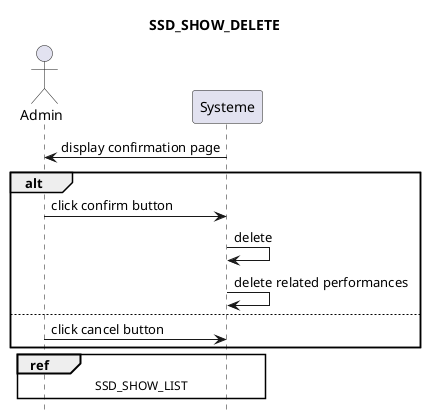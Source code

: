@startuml SSD_SHOW_DELETE
    title SSD_SHOW_DELETE
    hide footbox
    Actor "Admin" as A
    Participant "Systeme" as S
    S -> A : display confirmation page
    alt
    A -> S : click confirm button
    S -> S : delete
    S -> S : delete related performances
    else
    A -> S : click cancel button
    end
    ref over A,S : SSD_SHOW_LIST
@enduml